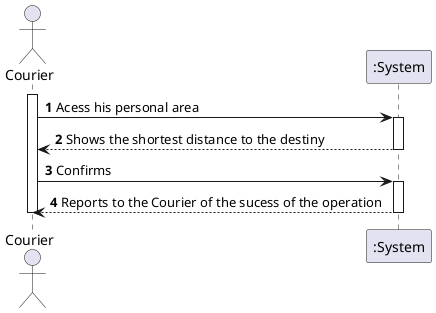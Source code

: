 @startuml
autonumber
actor "Courier" as Courier
participant ":System" as STM
activate Courier

Courier-> STM :Acess his personal area
activate STM
STM --> Courier :Shows the shortest distance to the destiny
deactivate STM

Courier -> STM : Confirms
activate STM
STM --> Courier : Reports to the Courier of the sucess of the operation
deactivate STM

deactivate Courier
@enduml
